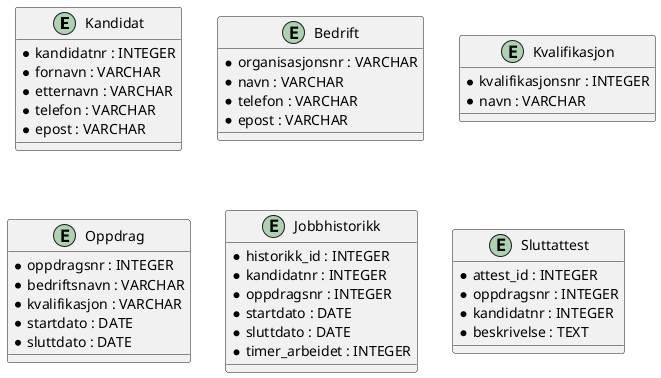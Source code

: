 @startuml

entity Kandidat {
    * kandidatnr : INTEGER
    * fornavn : VARCHAR
    * etternavn : VARCHAR
    * telefon : VARCHAR
    * epost : VARCHAR
}

entity Bedrift {
    * organisasjonsnr : VARCHAR
    * navn : VARCHAR
    * telefon : VARCHAR
    * epost : VARCHAR
}

entity Kvalifikasjon {
    * kvalifikasjonsnr : INTEGER
    * navn : VARCHAR
}

entity Oppdrag {
    * oppdragsnr : INTEGER
    * bedriftsnavn : VARCHAR
    * kvalifikasjon : VARCHAR
    * startdato : DATE
    * sluttdato : DATE
}

entity Jobbhistorikk {
    * historikk_id : INTEGER
    * kandidatnr : INTEGER
    * oppdragsnr : INTEGER
    * startdato : DATE
    * sluttdato : DATE
    * timer_arbeidet : INTEGER
}

entity Sluttattest {
    * attest_id : INTEGER
    * oppdragsnr : INTEGER
    * kandidatnr : INTEGER
    * beskrivelse : TEXT
}

@enduml
